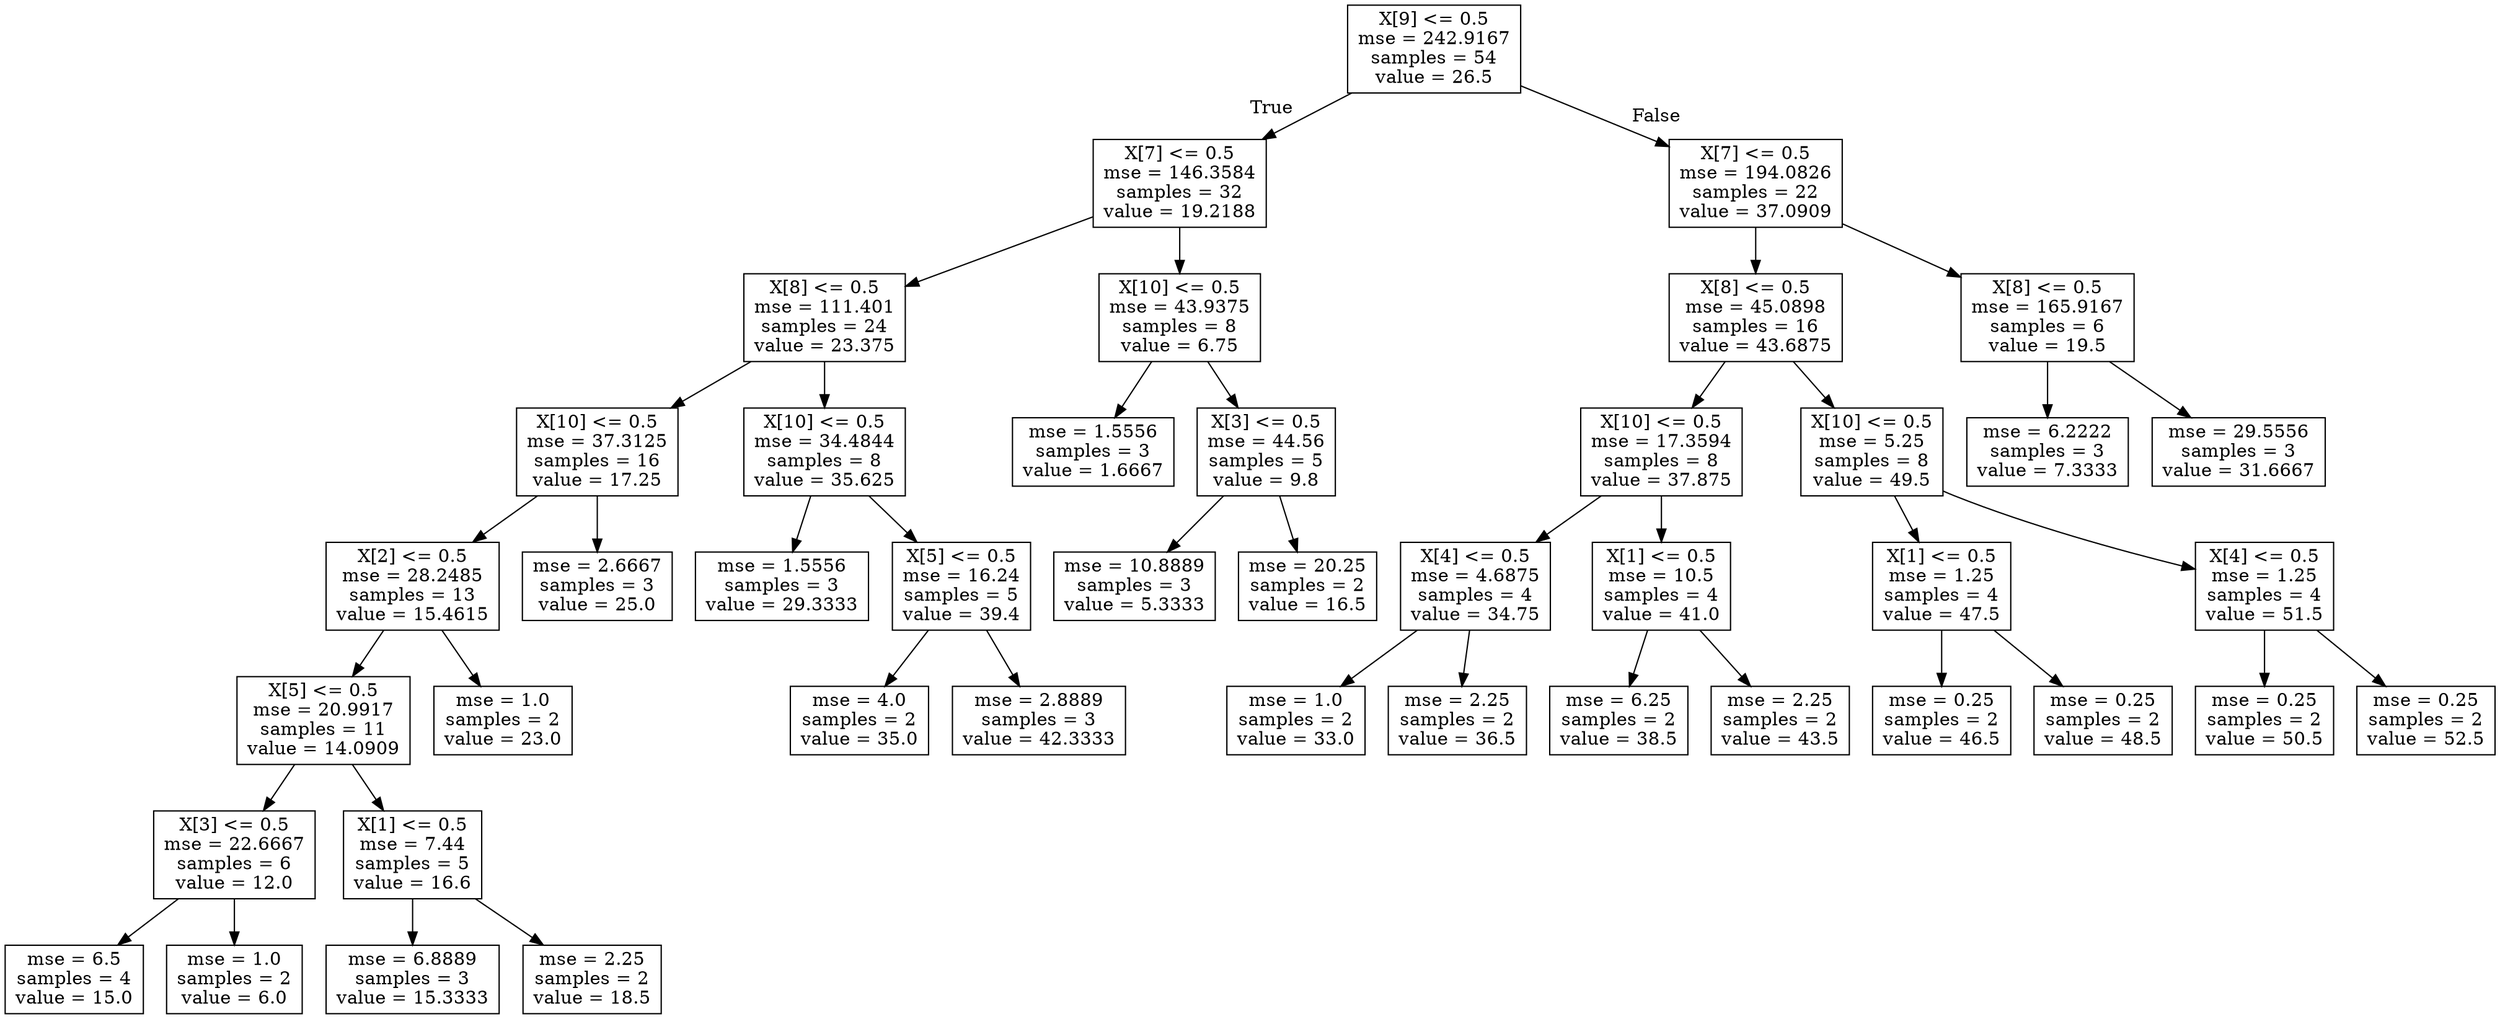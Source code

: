 digraph Tree {
node [shape=box] ;
0 [label="X[9] <= 0.5\nmse = 242.9167\nsamples = 54\nvalue = 26.5"] ;
1 [label="X[7] <= 0.5\nmse = 146.3584\nsamples = 32\nvalue = 19.2188"] ;
0 -> 1 [labeldistance=2.5, labelangle=45, headlabel="True"] ;
2 [label="X[8] <= 0.5\nmse = 111.401\nsamples = 24\nvalue = 23.375"] ;
1 -> 2 ;
3 [label="X[10] <= 0.5\nmse = 37.3125\nsamples = 16\nvalue = 17.25"] ;
2 -> 3 ;
4 [label="X[2] <= 0.5\nmse = 28.2485\nsamples = 13\nvalue = 15.4615"] ;
3 -> 4 ;
5 [label="X[5] <= 0.5\nmse = 20.9917\nsamples = 11\nvalue = 14.0909"] ;
4 -> 5 ;
6 [label="X[3] <= 0.5\nmse = 22.6667\nsamples = 6\nvalue = 12.0"] ;
5 -> 6 ;
7 [label="mse = 6.5\nsamples = 4\nvalue = 15.0"] ;
6 -> 7 ;
8 [label="mse = 1.0\nsamples = 2\nvalue = 6.0"] ;
6 -> 8 ;
9 [label="X[1] <= 0.5\nmse = 7.44\nsamples = 5\nvalue = 16.6"] ;
5 -> 9 ;
10 [label="mse = 6.8889\nsamples = 3\nvalue = 15.3333"] ;
9 -> 10 ;
11 [label="mse = 2.25\nsamples = 2\nvalue = 18.5"] ;
9 -> 11 ;
12 [label="mse = 1.0\nsamples = 2\nvalue = 23.0"] ;
4 -> 12 ;
13 [label="mse = 2.6667\nsamples = 3\nvalue = 25.0"] ;
3 -> 13 ;
14 [label="X[10] <= 0.5\nmse = 34.4844\nsamples = 8\nvalue = 35.625"] ;
2 -> 14 ;
15 [label="mse = 1.5556\nsamples = 3\nvalue = 29.3333"] ;
14 -> 15 ;
16 [label="X[5] <= 0.5\nmse = 16.24\nsamples = 5\nvalue = 39.4"] ;
14 -> 16 ;
17 [label="mse = 4.0\nsamples = 2\nvalue = 35.0"] ;
16 -> 17 ;
18 [label="mse = 2.8889\nsamples = 3\nvalue = 42.3333"] ;
16 -> 18 ;
19 [label="X[10] <= 0.5\nmse = 43.9375\nsamples = 8\nvalue = 6.75"] ;
1 -> 19 ;
20 [label="mse = 1.5556\nsamples = 3\nvalue = 1.6667"] ;
19 -> 20 ;
21 [label="X[3] <= 0.5\nmse = 44.56\nsamples = 5\nvalue = 9.8"] ;
19 -> 21 ;
22 [label="mse = 10.8889\nsamples = 3\nvalue = 5.3333"] ;
21 -> 22 ;
23 [label="mse = 20.25\nsamples = 2\nvalue = 16.5"] ;
21 -> 23 ;
24 [label="X[7] <= 0.5\nmse = 194.0826\nsamples = 22\nvalue = 37.0909"] ;
0 -> 24 [labeldistance=2.5, labelangle=-45, headlabel="False"] ;
25 [label="X[8] <= 0.5\nmse = 45.0898\nsamples = 16\nvalue = 43.6875"] ;
24 -> 25 ;
26 [label="X[10] <= 0.5\nmse = 17.3594\nsamples = 8\nvalue = 37.875"] ;
25 -> 26 ;
27 [label="X[4] <= 0.5\nmse = 4.6875\nsamples = 4\nvalue = 34.75"] ;
26 -> 27 ;
28 [label="mse = 1.0\nsamples = 2\nvalue = 33.0"] ;
27 -> 28 ;
29 [label="mse = 2.25\nsamples = 2\nvalue = 36.5"] ;
27 -> 29 ;
30 [label="X[1] <= 0.5\nmse = 10.5\nsamples = 4\nvalue = 41.0"] ;
26 -> 30 ;
31 [label="mse = 6.25\nsamples = 2\nvalue = 38.5"] ;
30 -> 31 ;
32 [label="mse = 2.25\nsamples = 2\nvalue = 43.5"] ;
30 -> 32 ;
33 [label="X[10] <= 0.5\nmse = 5.25\nsamples = 8\nvalue = 49.5"] ;
25 -> 33 ;
34 [label="X[1] <= 0.5\nmse = 1.25\nsamples = 4\nvalue = 47.5"] ;
33 -> 34 ;
35 [label="mse = 0.25\nsamples = 2\nvalue = 46.5"] ;
34 -> 35 ;
36 [label="mse = 0.25\nsamples = 2\nvalue = 48.5"] ;
34 -> 36 ;
37 [label="X[4] <= 0.5\nmse = 1.25\nsamples = 4\nvalue = 51.5"] ;
33 -> 37 ;
38 [label="mse = 0.25\nsamples = 2\nvalue = 50.5"] ;
37 -> 38 ;
39 [label="mse = 0.25\nsamples = 2\nvalue = 52.5"] ;
37 -> 39 ;
40 [label="X[8] <= 0.5\nmse = 165.9167\nsamples = 6\nvalue = 19.5"] ;
24 -> 40 ;
41 [label="mse = 6.2222\nsamples = 3\nvalue = 7.3333"] ;
40 -> 41 ;
42 [label="mse = 29.5556\nsamples = 3\nvalue = 31.6667"] ;
40 -> 42 ;
}